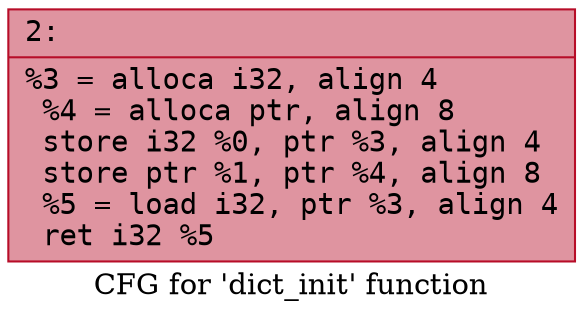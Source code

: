 digraph "CFG for 'dict_init' function" {
	label="CFG for 'dict_init' function";

	Node0x600002ad9f90 [shape=record,color="#b70d28ff", style=filled, fillcolor="#b70d2870" fontname="Courier",label="{2:\l|  %3 = alloca i32, align 4\l  %4 = alloca ptr, align 8\l  store i32 %0, ptr %3, align 4\l  store ptr %1, ptr %4, align 8\l  %5 = load i32, ptr %3, align 4\l  ret i32 %5\l}"];
}
